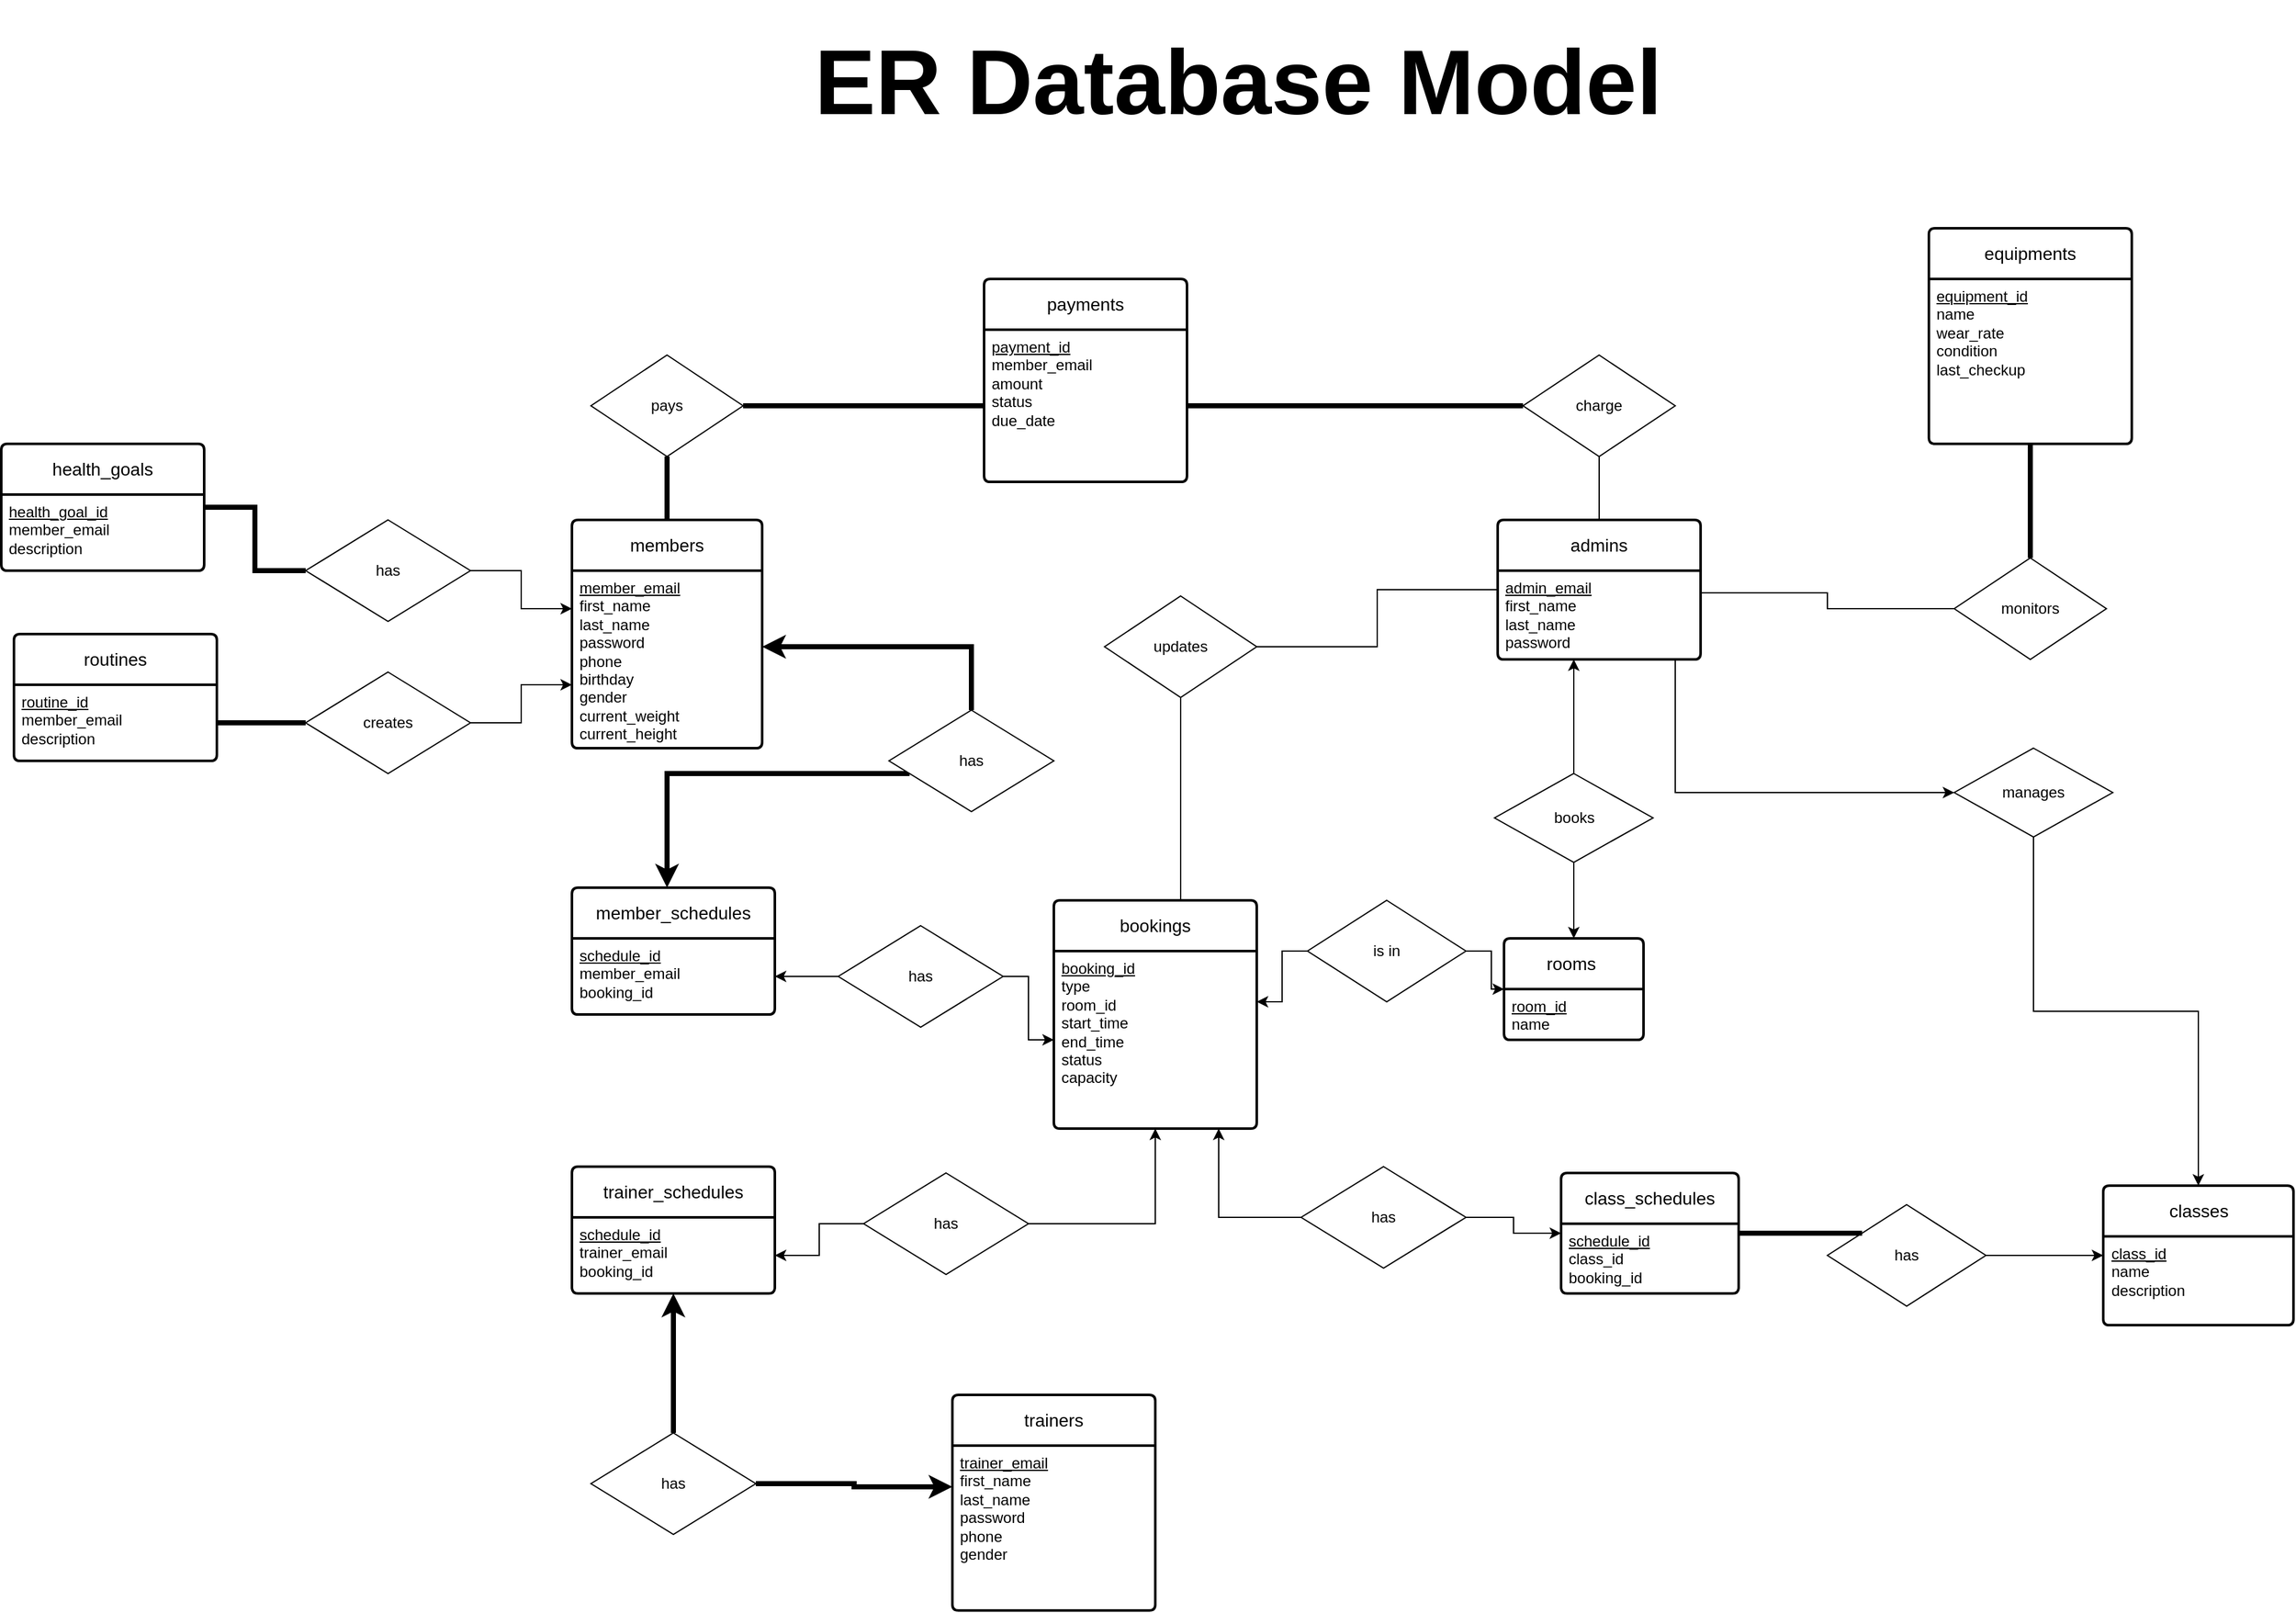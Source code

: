 <mxfile version="24.1.0" type="device" pages="2">
  <diagram name="uml" id="4G7bXzPP9IaNKN-uvetp">
    <mxGraphModel dx="5371" dy="2449" grid="1" gridSize="10" guides="1" tooltips="1" connect="1" arrows="1" fold="1" page="0" pageScale="1" pageWidth="827" pageHeight="1169" math="0" shadow="0">
      <root>
        <mxCell id="0" />
        <mxCell id="1" parent="0" />
        <mxCell id="OYMvCbrC9KAhCQ8MRdoG-130" style="edgeStyle=orthogonalEdgeStyle;rounded=0;orthogonalLoop=1;jettySize=auto;html=1;exitX=0.5;exitY=0;exitDx=0;exitDy=0;entryX=0.5;entryY=1;entryDx=0;entryDy=0;endArrow=none;endFill=0;strokeWidth=4;" parent="1" source="kGv3nj2VXKhPonacH8l7-1" target="OYMvCbrC9KAhCQ8MRdoG-128" edge="1">
          <mxGeometry relative="1" as="geometry" />
        </mxCell>
        <mxCell id="kGv3nj2VXKhPonacH8l7-1" value="members" style="swimlane;childLayout=stackLayout;horizontal=1;startSize=40;horizontalStack=0;rounded=1;fontSize=14;fontStyle=0;strokeWidth=2;resizeParent=0;resizeLast=1;shadow=0;dashed=0;align=center;arcSize=4;whiteSpace=wrap;html=1;" parent="1" vertex="1">
          <mxGeometry x="-920" y="-50" width="150" height="180" as="geometry" />
        </mxCell>
        <mxCell id="kGv3nj2VXKhPonacH8l7-2" value="&lt;u&gt;member_email&lt;/u&gt;&lt;br&gt;&lt;div&gt;&lt;div&gt;&lt;div&gt;&lt;div&gt;&lt;/div&gt;&lt;/div&gt;&lt;/div&gt;&lt;div&gt;first_name&lt;/div&gt;&lt;div&gt;last_name&lt;/div&gt;&lt;div&gt;&lt;div&gt;password&lt;br&gt;&lt;div&gt;&lt;div&gt;&lt;span style=&quot;background-color: initial;&quot;&gt;phone&lt;/span&gt;&lt;br&gt;&lt;/div&gt;&lt;div&gt;birthday&lt;/div&gt;&lt;div&gt;gender&lt;/div&gt;&lt;div&gt;current_weight&lt;/div&gt;&lt;div&gt;current_height&lt;/div&gt;&lt;div&gt;&lt;br&gt;&lt;/div&gt;&lt;div&gt;&lt;br&gt;&lt;/div&gt;&lt;/div&gt;&lt;/div&gt;&lt;/div&gt;&lt;div&gt;&lt;br&gt;&lt;/div&gt;&lt;div&gt;&lt;br&gt;&lt;/div&gt;&lt;div&gt;&lt;br&gt;&lt;/div&gt;&lt;/div&gt;" style="align=left;strokeColor=none;fillColor=none;spacingLeft=4;fontSize=12;verticalAlign=top;resizable=0;rotatable=0;part=1;html=1;" parent="kGv3nj2VXKhPonacH8l7-1" vertex="1">
          <mxGeometry y="40" width="150" height="120" as="geometry" />
        </mxCell>
        <mxCell id="OYMvCbrC9KAhCQ8MRdoG-51" value="&lt;div&gt;&lt;div&gt;&lt;div&gt;&lt;br&gt;&lt;/div&gt;&lt;/div&gt;&lt;/div&gt;" style="align=left;strokeColor=none;fillColor=none;spacingLeft=4;fontSize=12;verticalAlign=top;resizable=0;rotatable=0;part=1;html=1;" parent="kGv3nj2VXKhPonacH8l7-1" vertex="1">
          <mxGeometry y="160" width="150" height="20" as="geometry" />
        </mxCell>
        <mxCell id="OYMvCbrC9KAhCQ8MRdoG-3" style="edgeStyle=orthogonalEdgeStyle;rounded=0;orthogonalLoop=1;jettySize=auto;html=1;exitX=0.5;exitY=1;exitDx=0;exitDy=0;" parent="kGv3nj2VXKhPonacH8l7-1" source="kGv3nj2VXKhPonacH8l7-2" target="kGv3nj2VXKhPonacH8l7-2" edge="1">
          <mxGeometry relative="1" as="geometry" />
        </mxCell>
        <mxCell id="OYMvCbrC9KAhCQ8MRdoG-1" value="trainers" style="swimlane;childLayout=stackLayout;horizontal=1;startSize=40;horizontalStack=0;rounded=1;fontSize=14;fontStyle=0;strokeWidth=2;resizeParent=0;resizeLast=1;shadow=0;align=center;arcSize=4;whiteSpace=wrap;html=1;" parent="1" vertex="1">
          <mxGeometry x="-620" y="640" width="160" height="170" as="geometry" />
        </mxCell>
        <mxCell id="OYMvCbrC9KAhCQ8MRdoG-2" value="&lt;div&gt;&lt;div&gt;&lt;u&gt;trainer_email&lt;/u&gt;&lt;/div&gt;&lt;div&gt;first_name&lt;/div&gt;&lt;div&gt;last_name&lt;/div&gt;&lt;div&gt;password&lt;/div&gt;&lt;div&gt;phone&lt;/div&gt;&lt;div&gt;gender&lt;/div&gt;&lt;div&gt;&lt;br&gt;&lt;/div&gt;&lt;div&gt;&lt;br&gt;&lt;/div&gt;&lt;/div&gt;" style="align=left;strokeColor=none;fillColor=none;spacingLeft=4;fontSize=12;verticalAlign=top;resizable=0;rotatable=0;part=1;html=1;" parent="OYMvCbrC9KAhCQ8MRdoG-1" vertex="1">
          <mxGeometry y="40" width="160" height="130" as="geometry" />
        </mxCell>
        <mxCell id="OYMvCbrC9KAhCQ8MRdoG-5" value="admins" style="swimlane;childLayout=stackLayout;horizontal=1;startSize=40;horizontalStack=0;rounded=1;fontSize=14;fontStyle=0;strokeWidth=2;resizeParent=0;resizeLast=1;shadow=0;dashed=0;align=center;arcSize=4;whiteSpace=wrap;html=1;" parent="1" vertex="1">
          <mxGeometry x="-190" y="-50" width="160" height="110" as="geometry" />
        </mxCell>
        <mxCell id="OYMvCbrC9KAhCQ8MRdoG-6" value="&lt;u&gt;admin_email&lt;/u&gt;&lt;br&gt;&lt;div&gt;&lt;div&gt;first_name&lt;/div&gt;&lt;div&gt;last_name&lt;/div&gt;&lt;div&gt;password&lt;/div&gt;&lt;div&gt;&lt;br&gt;&lt;/div&gt;&lt;div&gt;&lt;br&gt;&lt;/div&gt;&lt;div&gt;&lt;br&gt;&lt;/div&gt;&lt;div&gt;&lt;br&gt;&lt;/div&gt;&lt;/div&gt;" style="align=left;strokeColor=none;fillColor=none;spacingLeft=4;fontSize=12;verticalAlign=top;resizable=0;rotatable=0;part=1;html=1;" parent="OYMvCbrC9KAhCQ8MRdoG-5" vertex="1">
          <mxGeometry y="40" width="160" height="70" as="geometry" />
        </mxCell>
        <mxCell id="OYMvCbrC9KAhCQ8MRdoG-7" value="health_goals" style="swimlane;childLayout=stackLayout;horizontal=1;startSize=40;horizontalStack=0;rounded=1;fontSize=14;fontStyle=0;strokeWidth=2;resizeParent=0;resizeLast=1;shadow=0;dashed=0;align=center;arcSize=4;whiteSpace=wrap;html=1;" parent="1" vertex="1">
          <mxGeometry x="-1370" y="-110" width="160" height="100" as="geometry" />
        </mxCell>
        <mxCell id="OYMvCbrC9KAhCQ8MRdoG-8" value="&lt;div&gt;&lt;u&gt;health_goal_id&lt;/u&gt;&lt;/div&gt;&lt;div&gt;member_email&lt;/div&gt;&lt;div&gt;&lt;span style=&quot;background-color: initial;&quot;&gt;description&lt;/span&gt;&lt;/div&gt;&lt;div&gt;&lt;br&gt;&lt;/div&gt;" style="align=left;strokeColor=none;fillColor=none;spacingLeft=4;fontSize=12;verticalAlign=top;resizable=0;rotatable=0;part=1;html=1;" parent="OYMvCbrC9KAhCQ8MRdoG-7" vertex="1">
          <mxGeometry y="40" width="160" height="60" as="geometry" />
        </mxCell>
        <mxCell id="OYMvCbrC9KAhCQ8MRdoG-9" style="edgeStyle=orthogonalEdgeStyle;rounded=0;orthogonalLoop=1;jettySize=auto;html=1;exitX=0.5;exitY=1;exitDx=0;exitDy=0;" parent="OYMvCbrC9KAhCQ8MRdoG-7" source="OYMvCbrC9KAhCQ8MRdoG-8" target="OYMvCbrC9KAhCQ8MRdoG-8" edge="1">
          <mxGeometry relative="1" as="geometry" />
        </mxCell>
        <mxCell id="OYMvCbrC9KAhCQ8MRdoG-13" value="member_schedules" style="swimlane;childLayout=stackLayout;horizontal=1;startSize=40;horizontalStack=0;rounded=1;fontSize=14;fontStyle=0;strokeWidth=2;resizeParent=0;resizeLast=1;shadow=0;dashed=0;align=center;arcSize=4;whiteSpace=wrap;html=1;" parent="1" vertex="1">
          <mxGeometry x="-920" y="240" width="160" height="100" as="geometry" />
        </mxCell>
        <mxCell id="OYMvCbrC9KAhCQ8MRdoG-14" value="&lt;u&gt;schedule_id&lt;/u&gt;&lt;div&gt;member_email&lt;br&gt;&lt;div&gt;booking_id&lt;/div&gt;&lt;div&gt;&lt;u&gt;&lt;br&gt;&lt;/u&gt;&lt;/div&gt;&lt;div&gt;&lt;u&gt;&lt;br&gt;&lt;/u&gt;&lt;/div&gt;&lt;/div&gt;" style="align=left;strokeColor=none;fillColor=none;spacingLeft=4;fontSize=12;verticalAlign=top;resizable=0;rotatable=0;part=1;html=1;" parent="OYMvCbrC9KAhCQ8MRdoG-13" vertex="1">
          <mxGeometry y="40" width="160" height="60" as="geometry" />
        </mxCell>
        <mxCell id="OYMvCbrC9KAhCQ8MRdoG-15" style="edgeStyle=orthogonalEdgeStyle;rounded=0;orthogonalLoop=1;jettySize=auto;html=1;exitX=0.5;exitY=1;exitDx=0;exitDy=0;" parent="OYMvCbrC9KAhCQ8MRdoG-13" source="OYMvCbrC9KAhCQ8MRdoG-14" target="OYMvCbrC9KAhCQ8MRdoG-14" edge="1">
          <mxGeometry relative="1" as="geometry" />
        </mxCell>
        <mxCell id="OYMvCbrC9KAhCQ8MRdoG-20" value="classes" style="swimlane;childLayout=stackLayout;horizontal=1;startSize=40;horizontalStack=0;rounded=1;fontSize=14;fontStyle=0;strokeWidth=2;resizeParent=0;resizeLast=1;shadow=0;dashed=0;align=center;arcSize=4;whiteSpace=wrap;html=1;" parent="1" vertex="1">
          <mxGeometry x="287.5" y="475" width="150" height="110" as="geometry" />
        </mxCell>
        <mxCell id="OYMvCbrC9KAhCQ8MRdoG-21" value="&lt;div&gt;&lt;u&gt;class_id&lt;/u&gt;&lt;/div&gt;&lt;div&gt;name&lt;/div&gt;&lt;div&gt;description&lt;/div&gt;" style="align=left;strokeColor=none;fillColor=none;spacingLeft=4;fontSize=12;verticalAlign=top;resizable=0;rotatable=0;part=1;html=1;" parent="OYMvCbrC9KAhCQ8MRdoG-20" vertex="1">
          <mxGeometry y="40" width="150" height="70" as="geometry" />
        </mxCell>
        <mxCell id="OYMvCbrC9KAhCQ8MRdoG-22" style="edgeStyle=orthogonalEdgeStyle;rounded=0;orthogonalLoop=1;jettySize=auto;html=1;exitX=0.5;exitY=1;exitDx=0;exitDy=0;" parent="OYMvCbrC9KAhCQ8MRdoG-20" source="OYMvCbrC9KAhCQ8MRdoG-21" target="OYMvCbrC9KAhCQ8MRdoG-21" edge="1">
          <mxGeometry relative="1" as="geometry" />
        </mxCell>
        <mxCell id="OYMvCbrC9KAhCQ8MRdoG-155" style="edgeStyle=orthogonalEdgeStyle;rounded=0;orthogonalLoop=1;jettySize=auto;html=1;entryX=0.5;entryY=1;entryDx=0;entryDy=0;endArrow=none;endFill=0;" parent="1" source="MQTg_DrrZjfdQlE8PDyM-27" target="OYMvCbrC9KAhCQ8MRdoG-66" edge="1">
          <mxGeometry relative="1" as="geometry">
            <mxPoint x="-490" y="430" as="sourcePoint" />
            <Array as="points">
              <mxPoint x="-490" y="320" />
              <mxPoint x="-420" y="320" />
            </Array>
          </mxGeometry>
        </mxCell>
        <mxCell id="OYMvCbrC9KAhCQ8MRdoG-55" value="equipments" style="swimlane;childLayout=stackLayout;horizontal=1;startSize=40;horizontalStack=0;rounded=1;fontSize=14;fontStyle=0;strokeWidth=2;resizeParent=0;resizeLast=1;shadow=0;dashed=0;align=center;arcSize=4;whiteSpace=wrap;html=1;" parent="1" vertex="1">
          <mxGeometry x="150" y="-280" width="160" height="170" as="geometry" />
        </mxCell>
        <mxCell id="OYMvCbrC9KAhCQ8MRdoG-56" value="&lt;div&gt;&lt;div&gt;&lt;u&gt;equipment_id&lt;/u&gt;&lt;/div&gt;&lt;/div&gt;&lt;div&gt;name&lt;/div&gt;&lt;div&gt;wear_rate&lt;/div&gt;&lt;div&gt;condition&lt;/div&gt;&lt;div&gt;last_checkup&amp;nbsp;&lt;/div&gt;" style="align=left;strokeColor=none;fillColor=none;spacingLeft=4;fontSize=12;verticalAlign=top;resizable=0;rotatable=0;part=1;html=1;" parent="OYMvCbrC9KAhCQ8MRdoG-55" vertex="1">
          <mxGeometry y="40" width="160" height="130" as="geometry" />
        </mxCell>
        <mxCell id="OYMvCbrC9KAhCQ8MRdoG-157" style="edgeStyle=orthogonalEdgeStyle;rounded=0;orthogonalLoop=1;jettySize=auto;html=1;strokeWidth=1;endArrow=none;endFill=0;" parent="1" source="OYMvCbrC9KAhCQ8MRdoG-66" target="OYMvCbrC9KAhCQ8MRdoG-5" edge="1">
          <mxGeometry relative="1" as="geometry">
            <Array as="points" />
          </mxGeometry>
        </mxCell>
        <mxCell id="OYMvCbrC9KAhCQ8MRdoG-66" value="updates" style="rhombus;whiteSpace=wrap;html=1;" parent="1" vertex="1">
          <mxGeometry x="-500" y="10" width="120" height="80" as="geometry" />
        </mxCell>
        <mxCell id="OYMvCbrC9KAhCQ8MRdoG-72" value="payments" style="swimlane;childLayout=stackLayout;horizontal=1;startSize=40;horizontalStack=0;rounded=1;fontSize=14;fontStyle=0;strokeWidth=2;resizeParent=0;resizeLast=1;shadow=0;dashed=0;align=center;arcSize=4;whiteSpace=wrap;html=1;" parent="1" vertex="1">
          <mxGeometry x="-595" y="-240" width="160" height="160" as="geometry" />
        </mxCell>
        <mxCell id="OYMvCbrC9KAhCQ8MRdoG-73" value="&lt;div&gt;&lt;u&gt;payment_id&lt;/u&gt;&lt;/div&gt;member_email&lt;br&gt;&lt;div&gt;amount&lt;/div&gt;&lt;div&gt;status&lt;/div&gt;&lt;div&gt;due_date&lt;/div&gt;" style="align=left;strokeColor=none;fillColor=none;spacingLeft=4;fontSize=12;verticalAlign=top;resizable=0;rotatable=0;part=1;html=1;" parent="OYMvCbrC9KAhCQ8MRdoG-72" vertex="1">
          <mxGeometry y="40" width="160" height="120" as="geometry" />
        </mxCell>
        <mxCell id="OYMvCbrC9KAhCQ8MRdoG-74" style="edgeStyle=orthogonalEdgeStyle;rounded=0;orthogonalLoop=1;jettySize=auto;html=1;exitX=0.5;exitY=1;exitDx=0;exitDy=0;" parent="OYMvCbrC9KAhCQ8MRdoG-72" source="OYMvCbrC9KAhCQ8MRdoG-73" target="OYMvCbrC9KAhCQ8MRdoG-73" edge="1">
          <mxGeometry relative="1" as="geometry" />
        </mxCell>
        <mxCell id="OYMvCbrC9KAhCQ8MRdoG-76" value="trainer_schedules" style="swimlane;childLayout=stackLayout;horizontal=1;startSize=40;horizontalStack=0;rounded=1;fontSize=14;fontStyle=0;strokeWidth=2;resizeParent=0;resizeLast=1;shadow=0;dashed=0;align=center;arcSize=4;whiteSpace=wrap;html=1;" parent="1" vertex="1">
          <mxGeometry x="-920" y="460" width="160" height="100" as="geometry" />
        </mxCell>
        <mxCell id="OYMvCbrC9KAhCQ8MRdoG-77" value="&lt;u&gt;schedule_id&lt;/u&gt;&lt;div&gt;trainer_email&lt;/div&gt;&lt;div&gt;booking_id&lt;/div&gt;" style="align=left;strokeColor=none;fillColor=none;spacingLeft=4;fontSize=12;verticalAlign=top;resizable=0;rotatable=0;part=1;html=1;" parent="OYMvCbrC9KAhCQ8MRdoG-76" vertex="1">
          <mxGeometry y="40" width="160" height="60" as="geometry" />
        </mxCell>
        <mxCell id="OYMvCbrC9KAhCQ8MRdoG-89" value="has" style="rhombus;whiteSpace=wrap;html=1;" parent="1" vertex="1">
          <mxGeometry x="70" y="490" width="125" height="80" as="geometry" />
        </mxCell>
        <mxCell id="OYMvCbrC9KAhCQ8MRdoG-131" style="edgeStyle=orthogonalEdgeStyle;rounded=0;orthogonalLoop=1;jettySize=auto;html=1;entryX=0;entryY=0.5;entryDx=0;entryDy=0;endArrow=none;endFill=0;strokeWidth=4;" parent="1" source="OYMvCbrC9KAhCQ8MRdoG-128" target="OYMvCbrC9KAhCQ8MRdoG-73" edge="1">
          <mxGeometry relative="1" as="geometry" />
        </mxCell>
        <mxCell id="OYMvCbrC9KAhCQ8MRdoG-128" value="pays" style="rhombus;whiteSpace=wrap;html=1;" parent="1" vertex="1">
          <mxGeometry x="-905" y="-180" width="120" height="80" as="geometry" />
        </mxCell>
        <mxCell id="OYMvCbrC9KAhCQ8MRdoG-134" style="edgeStyle=orthogonalEdgeStyle;rounded=0;orthogonalLoop=1;jettySize=auto;html=1;entryX=0.5;entryY=0;entryDx=0;entryDy=0;strokeWidth=1;endArrow=none;endFill=0;exitX=0.5;exitY=1;exitDx=0;exitDy=0;" parent="1" source="OYMvCbrC9KAhCQ8MRdoG-132" target="OYMvCbrC9KAhCQ8MRdoG-5" edge="1">
          <mxGeometry relative="1" as="geometry" />
        </mxCell>
        <mxCell id="OYMvCbrC9KAhCQ8MRdoG-132" value="charge" style="rhombus;whiteSpace=wrap;html=1;" parent="1" vertex="1">
          <mxGeometry x="-170" y="-180" width="120" height="80" as="geometry" />
        </mxCell>
        <mxCell id="OYMvCbrC9KAhCQ8MRdoG-133" style="edgeStyle=orthogonalEdgeStyle;rounded=0;orthogonalLoop=1;jettySize=auto;html=1;exitX=1;exitY=0.5;exitDx=0;exitDy=0;entryX=0;entryY=0.5;entryDx=0;entryDy=0;endArrow=none;endFill=0;strokeWidth=4;" parent="1" source="OYMvCbrC9KAhCQ8MRdoG-73" target="OYMvCbrC9KAhCQ8MRdoG-132" edge="1">
          <mxGeometry relative="1" as="geometry">
            <Array as="points">
              <mxPoint x="-250" y="-140" />
              <mxPoint x="-250" y="-140" />
            </Array>
          </mxGeometry>
        </mxCell>
        <mxCell id="OYMvCbrC9KAhCQ8MRdoG-138" style="edgeStyle=orthogonalEdgeStyle;rounded=0;orthogonalLoop=1;jettySize=auto;html=1;entryX=0.5;entryY=1;entryDx=0;entryDy=0;endArrow=none;endFill=0;strokeWidth=4;" parent="1" source="OYMvCbrC9KAhCQ8MRdoG-136" target="OYMvCbrC9KAhCQ8MRdoG-56" edge="1">
          <mxGeometry relative="1" as="geometry" />
        </mxCell>
        <mxCell id="OYMvCbrC9KAhCQ8MRdoG-136" value="monitors" style="rhombus;whiteSpace=wrap;html=1;" parent="1" vertex="1">
          <mxGeometry x="170" y="-20" width="120" height="80" as="geometry" />
        </mxCell>
        <mxCell id="OYMvCbrC9KAhCQ8MRdoG-159" style="edgeStyle=orthogonalEdgeStyle;rounded=0;orthogonalLoop=1;jettySize=auto;html=1;exitX=1;exitY=0.25;exitDx=0;exitDy=0;entryX=0;entryY=0.5;entryDx=0;entryDy=0;endArrow=none;endFill=0;" parent="1" source="OYMvCbrC9KAhCQ8MRdoG-6" target="OYMvCbrC9KAhCQ8MRdoG-136" edge="1">
          <mxGeometry relative="1" as="geometry" />
        </mxCell>
        <mxCell id="OYMvCbrC9KAhCQ8MRdoG-162" style="edgeStyle=orthogonalEdgeStyle;rounded=0;orthogonalLoop=1;jettySize=auto;html=1;entryX=0.5;entryY=0;entryDx=0;entryDy=0;" parent="1" source="OYMvCbrC9KAhCQ8MRdoG-160" target="OYMvCbrC9KAhCQ8MRdoG-20" edge="1">
          <mxGeometry relative="1" as="geometry" />
        </mxCell>
        <mxCell id="OYMvCbrC9KAhCQ8MRdoG-160" value="manages" style="rhombus;whiteSpace=wrap;html=1;" parent="1" vertex="1">
          <mxGeometry x="170" y="130" width="125" height="70" as="geometry" />
        </mxCell>
        <mxCell id="OYMvCbrC9KAhCQ8MRdoG-161" style="edgeStyle=orthogonalEdgeStyle;rounded=0;orthogonalLoop=1;jettySize=auto;html=1;entryX=0;entryY=0.5;entryDx=0;entryDy=0;" parent="1" source="OYMvCbrC9KAhCQ8MRdoG-5" target="OYMvCbrC9KAhCQ8MRdoG-160" edge="1">
          <mxGeometry relative="1" as="geometry">
            <Array as="points">
              <mxPoint x="-50" y="165" />
            </Array>
            <mxPoint x="-170" y="120" as="sourcePoint" />
            <mxPoint x="-160" y="240" as="targetPoint" />
          </mxGeometry>
        </mxCell>
        <mxCell id="OYMvCbrC9KAhCQ8MRdoG-163" style="edgeStyle=orthogonalEdgeStyle;rounded=0;orthogonalLoop=1;jettySize=auto;html=1;strokeWidth=4;endArrow=none;endFill=0;" parent="1" source="S9ZsBL9XNkuuEp8Thbzr-22" target="OYMvCbrC9KAhCQ8MRdoG-89" edge="1">
          <mxGeometry relative="1" as="geometry">
            <Array as="points">
              <mxPoint x="-120" y="530" />
            </Array>
            <mxPoint x="-320" y="555.0" as="sourcePoint" />
          </mxGeometry>
        </mxCell>
        <mxCell id="OYMvCbrC9KAhCQ8MRdoG-164" style="edgeStyle=orthogonalEdgeStyle;rounded=0;orthogonalLoop=1;jettySize=auto;html=1;exitX=1;exitY=0.5;exitDx=0;exitDy=0;" parent="1" source="OYMvCbrC9KAhCQ8MRdoG-89" target="OYMvCbrC9KAhCQ8MRdoG-20" edge="1">
          <mxGeometry relative="1" as="geometry">
            <Array as="points" />
          </mxGeometry>
        </mxCell>
        <mxCell id="VX4ggcvhtz2IHD30wVEg-1" style="edgeStyle=orthogonalEdgeStyle;rounded=0;orthogonalLoop=1;jettySize=auto;html=1;entryX=0;entryY=0.25;entryDx=0;entryDy=0;strokeWidth=4;" parent="1" source="OYMvCbrC9KAhCQ8MRdoG-165" target="OYMvCbrC9KAhCQ8MRdoG-2" edge="1">
          <mxGeometry relative="1" as="geometry" />
        </mxCell>
        <mxCell id="OYMvCbrC9KAhCQ8MRdoG-165" value="has" style="rhombus;whiteSpace=wrap;html=1;" parent="1" vertex="1">
          <mxGeometry x="-905" y="670" width="130" height="80" as="geometry" />
        </mxCell>
        <mxCell id="OYMvCbrC9KAhCQ8MRdoG-168" style="edgeStyle=orthogonalEdgeStyle;rounded=0;orthogonalLoop=1;jettySize=auto;html=1;strokeWidth=4;" parent="1" source="OYMvCbrC9KAhCQ8MRdoG-165" target="OYMvCbrC9KAhCQ8MRdoG-76" edge="1">
          <mxGeometry relative="1" as="geometry" />
        </mxCell>
        <mxCell id="OYMvCbrC9KAhCQ8MRdoG-172" style="edgeStyle=orthogonalEdgeStyle;rounded=0;orthogonalLoop=1;jettySize=auto;html=1;strokeWidth=4;" parent="1" source="OYMvCbrC9KAhCQ8MRdoG-171" target="kGv3nj2VXKhPonacH8l7-1" edge="1">
          <mxGeometry relative="1" as="geometry">
            <Array as="points">
              <mxPoint x="-740" y="50" />
              <mxPoint x="-740" y="50" />
            </Array>
          </mxGeometry>
        </mxCell>
        <mxCell id="OYMvCbrC9KAhCQ8MRdoG-173" style="edgeStyle=orthogonalEdgeStyle;rounded=0;orthogonalLoop=1;jettySize=auto;html=1;strokeWidth=4;" parent="1" source="OYMvCbrC9KAhCQ8MRdoG-171" target="OYMvCbrC9KAhCQ8MRdoG-13" edge="1">
          <mxGeometry relative="1" as="geometry">
            <Array as="points">
              <mxPoint x="-845" y="150" />
            </Array>
          </mxGeometry>
        </mxCell>
        <mxCell id="OYMvCbrC9KAhCQ8MRdoG-171" value="has" style="rhombus;whiteSpace=wrap;html=1;" parent="1" vertex="1">
          <mxGeometry x="-670" y="100" width="130" height="80" as="geometry" />
        </mxCell>
        <mxCell id="OYMvCbrC9KAhCQ8MRdoG-183" style="edgeStyle=orthogonalEdgeStyle;rounded=0;orthogonalLoop=1;jettySize=auto;html=1;entryX=0;entryY=0.25;entryDx=0;entryDy=0;strokeWidth=1;endArrow=classic;endFill=1;" parent="1" source="OYMvCbrC9KAhCQ8MRdoG-182" target="kGv3nj2VXKhPonacH8l7-2" edge="1">
          <mxGeometry relative="1" as="geometry" />
        </mxCell>
        <mxCell id="OYMvCbrC9KAhCQ8MRdoG-185" style="edgeStyle=orthogonalEdgeStyle;rounded=0;orthogonalLoop=1;jettySize=auto;html=1;entryX=1;entryY=0.5;entryDx=0;entryDy=0;strokeWidth=4;endArrow=none;endFill=0;" parent="1" source="OYMvCbrC9KAhCQ8MRdoG-182" target="OYMvCbrC9KAhCQ8MRdoG-7" edge="1">
          <mxGeometry relative="1" as="geometry" />
        </mxCell>
        <mxCell id="OYMvCbrC9KAhCQ8MRdoG-182" value="has" style="rhombus;whiteSpace=wrap;html=1;" parent="1" vertex="1">
          <mxGeometry x="-1130" y="-50" width="130" height="80" as="geometry" />
        </mxCell>
        <mxCell id="OYMvCbrC9KAhCQ8MRdoG-186" value="routines" style="swimlane;childLayout=stackLayout;horizontal=1;startSize=40;horizontalStack=0;rounded=1;fontSize=14;fontStyle=0;strokeWidth=2;resizeParent=0;resizeLast=1;shadow=0;dashed=0;align=center;arcSize=4;whiteSpace=wrap;html=1;" parent="1" vertex="1">
          <mxGeometry x="-1360" y="40" width="160" height="100" as="geometry" />
        </mxCell>
        <mxCell id="OYMvCbrC9KAhCQ8MRdoG-187" value="&lt;div&gt;&lt;u&gt;routine_id&lt;/u&gt;&lt;/div&gt;&lt;div&gt;member_email&lt;span style=&quot;background-color: initial;&quot;&gt;&lt;br&gt;&lt;/span&gt;&lt;/div&gt;&lt;div&gt;&lt;span style=&quot;background-color: initial;&quot;&gt;description&lt;/span&gt;&lt;br&gt;&lt;/div&gt;" style="align=left;strokeColor=none;fillColor=none;spacingLeft=4;fontSize=12;verticalAlign=top;resizable=0;rotatable=0;part=1;html=1;" parent="OYMvCbrC9KAhCQ8MRdoG-186" vertex="1">
          <mxGeometry y="40" width="160" height="60" as="geometry" />
        </mxCell>
        <mxCell id="OYMvCbrC9KAhCQ8MRdoG-188" style="edgeStyle=orthogonalEdgeStyle;rounded=0;orthogonalLoop=1;jettySize=auto;html=1;exitX=0.5;exitY=1;exitDx=0;exitDy=0;" parent="OYMvCbrC9KAhCQ8MRdoG-186" source="OYMvCbrC9KAhCQ8MRdoG-187" target="OYMvCbrC9KAhCQ8MRdoG-187" edge="1">
          <mxGeometry relative="1" as="geometry" />
        </mxCell>
        <mxCell id="OYMvCbrC9KAhCQ8MRdoG-190" style="edgeStyle=orthogonalEdgeStyle;rounded=0;orthogonalLoop=1;jettySize=auto;html=1;entryX=0;entryY=0.75;entryDx=0;entryDy=0;strokeWidth=1;endArrow=classic;endFill=1;" parent="1" source="OYMvCbrC9KAhCQ8MRdoG-189" target="kGv3nj2VXKhPonacH8l7-2" edge="1">
          <mxGeometry relative="1" as="geometry" />
        </mxCell>
        <mxCell id="OYMvCbrC9KAhCQ8MRdoG-191" style="edgeStyle=orthogonalEdgeStyle;rounded=0;orthogonalLoop=1;jettySize=auto;html=1;exitX=0;exitY=0.5;exitDx=0;exitDy=0;entryX=1;entryY=0.5;entryDx=0;entryDy=0;strokeWidth=4;endArrow=none;endFill=0;" parent="1" source="OYMvCbrC9KAhCQ8MRdoG-189" target="OYMvCbrC9KAhCQ8MRdoG-187" edge="1">
          <mxGeometry relative="1" as="geometry" />
        </mxCell>
        <mxCell id="OYMvCbrC9KAhCQ8MRdoG-189" value="creates" style="rhombus;whiteSpace=wrap;html=1;" parent="1" vertex="1">
          <mxGeometry x="-1130" y="70" width="130" height="80" as="geometry" />
        </mxCell>
        <mxCell id="VX4ggcvhtz2IHD30wVEg-6" value="rooms&amp;nbsp;" style="swimlane;childLayout=stackLayout;horizontal=1;startSize=40;horizontalStack=0;rounded=1;fontSize=14;fontStyle=0;strokeWidth=2;resizeParent=0;resizeLast=1;shadow=0;dashed=0;align=center;arcSize=4;whiteSpace=wrap;html=1;" parent="1" vertex="1">
          <mxGeometry x="-185" y="280" width="110" height="80" as="geometry" />
        </mxCell>
        <mxCell id="VX4ggcvhtz2IHD30wVEg-7" value="&lt;div&gt;&lt;u&gt;room_id&lt;/u&gt;&lt;/div&gt;&lt;div&gt;name&lt;/div&gt;" style="align=left;strokeColor=none;fillColor=none;spacingLeft=4;fontSize=12;verticalAlign=top;resizable=0;rotatable=0;part=1;html=1;" parent="VX4ggcvhtz2IHD30wVEg-6" vertex="1">
          <mxGeometry y="40" width="110" height="40" as="geometry" />
        </mxCell>
        <mxCell id="VX4ggcvhtz2IHD30wVEg-8" style="edgeStyle=orthogonalEdgeStyle;rounded=0;orthogonalLoop=1;jettySize=auto;html=1;exitX=0.5;exitY=1;exitDx=0;exitDy=0;" parent="VX4ggcvhtz2IHD30wVEg-6" source="VX4ggcvhtz2IHD30wVEg-7" target="VX4ggcvhtz2IHD30wVEg-7" edge="1">
          <mxGeometry relative="1" as="geometry" />
        </mxCell>
        <mxCell id="VX4ggcvhtz2IHD30wVEg-12" style="edgeStyle=orthogonalEdgeStyle;rounded=0;orthogonalLoop=1;jettySize=auto;html=1;" parent="1" source="VX4ggcvhtz2IHD30wVEg-9" target="OYMvCbrC9KAhCQ8MRdoG-5" edge="1">
          <mxGeometry relative="1" as="geometry">
            <Array as="points">
              <mxPoint x="-140" y="170" />
            </Array>
          </mxGeometry>
        </mxCell>
        <mxCell id="VX4ggcvhtz2IHD30wVEg-13" style="edgeStyle=orthogonalEdgeStyle;rounded=0;orthogonalLoop=1;jettySize=auto;html=1;" parent="1" source="VX4ggcvhtz2IHD30wVEg-9" target="VX4ggcvhtz2IHD30wVEg-6" edge="1">
          <mxGeometry relative="1" as="geometry" />
        </mxCell>
        <mxCell id="VX4ggcvhtz2IHD30wVEg-9" value="books" style="rhombus;whiteSpace=wrap;html=1;" parent="1" vertex="1">
          <mxGeometry x="-192.5" y="150" width="125" height="70" as="geometry" />
        </mxCell>
        <mxCell id="MQTg_DrrZjfdQlE8PDyM-27" value="bookings" style="swimlane;childLayout=stackLayout;horizontal=1;startSize=40;horizontalStack=0;rounded=1;fontSize=14;fontStyle=0;strokeWidth=2;resizeParent=0;resizeLast=1;shadow=0;dashed=0;align=center;arcSize=4;whiteSpace=wrap;html=1;" parent="1" vertex="1">
          <mxGeometry x="-540" y="250" width="160" height="180" as="geometry" />
        </mxCell>
        <mxCell id="MQTg_DrrZjfdQlE8PDyM-28" value="&lt;div&gt;&lt;u&gt;booking_id&lt;/u&gt;&lt;/div&gt;&lt;div&gt;type&lt;/div&gt;&lt;div&gt;room_id&lt;/div&gt;&lt;div&gt;start_time&lt;/div&gt;&lt;div&gt;end_time&lt;/div&gt;&lt;div&gt;&lt;span style=&quot;background-color: initial;&quot;&gt;status&lt;/span&gt;&lt;/div&gt;&lt;div&gt;capacity&lt;/div&gt;" style="align=left;strokeColor=none;fillColor=none;spacingLeft=4;fontSize=12;verticalAlign=top;resizable=0;rotatable=0;part=1;html=1;" parent="MQTg_DrrZjfdQlE8PDyM-27" vertex="1">
          <mxGeometry y="40" width="160" height="140" as="geometry" />
        </mxCell>
        <mxCell id="MQTg_DrrZjfdQlE8PDyM-29" style="edgeStyle=orthogonalEdgeStyle;rounded=0;orthogonalLoop=1;jettySize=auto;html=1;exitX=0.5;exitY=1;exitDx=0;exitDy=0;" parent="MQTg_DrrZjfdQlE8PDyM-27" source="MQTg_DrrZjfdQlE8PDyM-28" target="MQTg_DrrZjfdQlE8PDyM-28" edge="1">
          <mxGeometry relative="1" as="geometry" />
        </mxCell>
        <mxCell id="S9ZsBL9XNkuuEp8Thbzr-10" style="edgeStyle=orthogonalEdgeStyle;rounded=0;orthogonalLoop=1;jettySize=auto;html=1;" parent="1" source="S9ZsBL9XNkuuEp8Thbzr-2" target="MQTg_DrrZjfdQlE8PDyM-27" edge="1">
          <mxGeometry relative="1" as="geometry" />
        </mxCell>
        <mxCell id="WRD90fRV6FW7m0vJ10Yf-1" style="edgeStyle=orthogonalEdgeStyle;rounded=0;orthogonalLoop=1;jettySize=auto;html=1;entryX=1;entryY=0.5;entryDx=0;entryDy=0;" edge="1" parent="1" source="S9ZsBL9XNkuuEp8Thbzr-2" target="OYMvCbrC9KAhCQ8MRdoG-77">
          <mxGeometry relative="1" as="geometry" />
        </mxCell>
        <mxCell id="S9ZsBL9XNkuuEp8Thbzr-2" value="has" style="rhombus;whiteSpace=wrap;html=1;" parent="1" vertex="1">
          <mxGeometry x="-690" y="465" width="130" height="80" as="geometry" />
        </mxCell>
        <mxCell id="S9ZsBL9XNkuuEp8Thbzr-8" style="edgeStyle=orthogonalEdgeStyle;rounded=0;orthogonalLoop=1;jettySize=auto;html=1;" parent="1" source="S9ZsBL9XNkuuEp8Thbzr-7" target="OYMvCbrC9KAhCQ8MRdoG-14" edge="1">
          <mxGeometry relative="1" as="geometry" />
        </mxCell>
        <mxCell id="S9ZsBL9XNkuuEp8Thbzr-9" style="edgeStyle=orthogonalEdgeStyle;rounded=0;orthogonalLoop=1;jettySize=auto;html=1;" parent="1" source="S9ZsBL9XNkuuEp8Thbzr-7" target="MQTg_DrrZjfdQlE8PDyM-28" edge="1">
          <mxGeometry relative="1" as="geometry" />
        </mxCell>
        <mxCell id="S9ZsBL9XNkuuEp8Thbzr-7" value="has" style="rhombus;whiteSpace=wrap;html=1;" parent="1" vertex="1">
          <mxGeometry x="-710" y="270" width="130" height="80" as="geometry" />
        </mxCell>
        <mxCell id="S9ZsBL9XNkuuEp8Thbzr-17" style="edgeStyle=orthogonalEdgeStyle;rounded=0;orthogonalLoop=1;jettySize=auto;html=1;" parent="1" source="S9ZsBL9XNkuuEp8Thbzr-15" target="MQTg_DrrZjfdQlE8PDyM-28" edge="1">
          <mxGeometry relative="1" as="geometry">
            <Array as="points">
              <mxPoint x="-360" y="290" />
              <mxPoint x="-360" y="330" />
            </Array>
          </mxGeometry>
        </mxCell>
        <mxCell id="S9ZsBL9XNkuuEp8Thbzr-19" style="edgeStyle=orthogonalEdgeStyle;rounded=0;orthogonalLoop=1;jettySize=auto;html=1;" parent="1" source="S9ZsBL9XNkuuEp8Thbzr-15" target="VX4ggcvhtz2IHD30wVEg-6" edge="1">
          <mxGeometry relative="1" as="geometry" />
        </mxCell>
        <mxCell id="S9ZsBL9XNkuuEp8Thbzr-15" value="is in" style="rhombus;whiteSpace=wrap;html=1;" parent="1" vertex="1">
          <mxGeometry x="-340" y="250" width="125" height="80" as="geometry" />
        </mxCell>
        <mxCell id="S9ZsBL9XNkuuEp8Thbzr-22" value="class_schedules" style="swimlane;childLayout=stackLayout;horizontal=1;startSize=40;horizontalStack=0;rounded=1;fontSize=14;fontStyle=0;strokeWidth=2;resizeParent=0;resizeLast=1;shadow=0;dashed=0;align=center;arcSize=4;whiteSpace=wrap;html=1;" parent="1" vertex="1">
          <mxGeometry x="-140" y="465" width="140" height="95" as="geometry" />
        </mxCell>
        <mxCell id="S9ZsBL9XNkuuEp8Thbzr-23" value="&lt;u&gt;schedule_id&lt;/u&gt;&lt;div&gt;class_id&lt;/div&gt;&lt;div&gt;booking_id&lt;/div&gt;" style="align=left;strokeColor=none;fillColor=none;spacingLeft=4;fontSize=12;verticalAlign=top;resizable=0;rotatable=0;part=1;html=1;" parent="S9ZsBL9XNkuuEp8Thbzr-22" vertex="1">
          <mxGeometry y="40" width="140" height="55" as="geometry" />
        </mxCell>
        <mxCell id="S9ZsBL9XNkuuEp8Thbzr-25" style="edgeStyle=orthogonalEdgeStyle;rounded=0;orthogonalLoop=1;jettySize=auto;html=1;" parent="1" source="S9ZsBL9XNkuuEp8Thbzr-24" target="S9ZsBL9XNkuuEp8Thbzr-22" edge="1">
          <mxGeometry relative="1" as="geometry" />
        </mxCell>
        <mxCell id="S9ZsBL9XNkuuEp8Thbzr-26" style="edgeStyle=orthogonalEdgeStyle;rounded=0;orthogonalLoop=1;jettySize=auto;html=1;" parent="1" source="S9ZsBL9XNkuuEp8Thbzr-24" target="MQTg_DrrZjfdQlE8PDyM-27" edge="1">
          <mxGeometry relative="1" as="geometry">
            <Array as="points">
              <mxPoint x="-410" y="500" />
            </Array>
          </mxGeometry>
        </mxCell>
        <mxCell id="S9ZsBL9XNkuuEp8Thbzr-24" value="has" style="rhombus;whiteSpace=wrap;html=1;" parent="1" vertex="1">
          <mxGeometry x="-345" y="460" width="130" height="80" as="geometry" />
        </mxCell>
        <mxCell id="7ZFbY8axsAQLKhWE2cwg-1" value="&lt;h1&gt;&lt;font style=&quot;font-size: 72px;&quot;&gt;ER Database Model&amp;nbsp;&lt;/font&gt;&lt;/h1&gt;" style="text;html=1;align=center;verticalAlign=middle;resizable=0;points=[];autosize=1;strokeColor=none;fillColor=none;" vertex="1" parent="1">
          <mxGeometry x="-740" y="-460" width="710" height="130" as="geometry" />
        </mxCell>
      </root>
    </mxGraphModel>
  </diagram>
  <diagram id="B45y0ASjbISqT4VXNV1P" name="database-schema-diagram">
    <mxGraphModel dx="3363" dy="2096" grid="1" gridSize="10" guides="1" tooltips="1" connect="1" arrows="1" fold="1" page="0" pageScale="1" pageWidth="827" pageHeight="1169" math="0" shadow="0">
      <root>
        <mxCell id="0" />
        <mxCell id="1" parent="0" />
        <mxCell id="4z6uzHrKQcxA6dT_CNzl-1" value="&lt;u&gt;health_goal_id&lt;/u&gt;" style="rounded=0;whiteSpace=wrap;html=1;fillColor=#994C00;" vertex="1" parent="1">
          <mxGeometry x="160" y="80" width="120" height="40" as="geometry" />
        </mxCell>
        <mxCell id="4z6uzHrKQcxA6dT_CNzl-2" style="edgeStyle=orthogonalEdgeStyle;rounded=0;orthogonalLoop=1;jettySize=auto;html=1;exitX=0.5;exitY=1;exitDx=0;exitDy=0;" edge="1" parent="1" source="4z6uzHrKQcxA6dT_CNzl-3" target="4z6uzHrKQcxA6dT_CNzl-10">
          <mxGeometry relative="1" as="geometry">
            <Array as="points">
              <mxPoint x="340" y="130" />
              <mxPoint x="680" y="130" />
              <mxPoint x="680" y="220" />
              <mxPoint x="250" y="220" />
            </Array>
          </mxGeometry>
        </mxCell>
        <mxCell id="4z6uzHrKQcxA6dT_CNzl-3" value="&lt;u&gt;member_email&lt;/u&gt;" style="rounded=0;whiteSpace=wrap;html=1;fillColor=#0000CC;" vertex="1" parent="1">
          <mxGeometry x="280" y="80" width="120" height="40" as="geometry" />
        </mxCell>
        <mxCell id="4z6uzHrKQcxA6dT_CNzl-4" value="description" style="rounded=0;whiteSpace=wrap;html=1;fillColor=#FF9933;" vertex="1" parent="1">
          <mxGeometry x="400" y="80" width="120" height="40" as="geometry" />
        </mxCell>
        <mxCell id="4z6uzHrKQcxA6dT_CNzl-5" value="&lt;font style=&quot;font-size: 18px;&quot;&gt;Health goals&lt;/font&gt;" style="text;html=1;align=center;verticalAlign=middle;resizable=0;points=[];autosize=1;strokeColor=none;fillColor=none;" vertex="1" parent="1">
          <mxGeometry y="80" width="120" height="40" as="geometry" />
        </mxCell>
        <mxCell id="4z6uzHrKQcxA6dT_CNzl-6" value="&lt;u&gt;routine_id&lt;/u&gt;" style="rounded=0;whiteSpace=wrap;html=1;fillColor=#330066;" vertex="1" parent="1">
          <mxGeometry x="160" y="160" width="120" height="40" as="geometry" />
        </mxCell>
        <mxCell id="4z6uzHrKQcxA6dT_CNzl-7" style="edgeStyle=orthogonalEdgeStyle;rounded=0;orthogonalLoop=1;jettySize=auto;html=1;exitX=0.5;exitY=1;exitDx=0;exitDy=0;entryX=0.5;entryY=0;entryDx=0;entryDy=0;" edge="1" parent="1" source="4z6uzHrKQcxA6dT_CNzl-8" target="4z6uzHrKQcxA6dT_CNzl-10">
          <mxGeometry relative="1" as="geometry">
            <Array as="points">
              <mxPoint x="340" y="210" />
              <mxPoint x="220" y="210" />
            </Array>
          </mxGeometry>
        </mxCell>
        <mxCell id="4z6uzHrKQcxA6dT_CNzl-8" value="&lt;u&gt;member_email&lt;/u&gt;" style="rounded=0;whiteSpace=wrap;html=1;fillColor=#0000CC;" vertex="1" parent="1">
          <mxGeometry x="280" y="160" width="120" height="40" as="geometry" />
        </mxCell>
        <mxCell id="4z6uzHrKQcxA6dT_CNzl-9" value="description" style="rounded=0;whiteSpace=wrap;html=1;fillColor=#9933FF;" vertex="1" parent="1">
          <mxGeometry x="400" y="160" width="120" height="40" as="geometry" />
        </mxCell>
        <mxCell id="4z6uzHrKQcxA6dT_CNzl-10" value="&lt;u&gt;member_email&lt;/u&gt;" style="rounded=0;whiteSpace=wrap;html=1;fillColor=#0000CC;" vertex="1" parent="1">
          <mxGeometry x="160" y="250" width="120" height="40" as="geometry" />
        </mxCell>
        <mxCell id="4z6uzHrKQcxA6dT_CNzl-11" value="first_name" style="rounded=0;whiteSpace=wrap;html=1;fillColor=#6666FF;" vertex="1" parent="1">
          <mxGeometry x="280" y="250" width="120" height="40" as="geometry" />
        </mxCell>
        <mxCell id="4z6uzHrKQcxA6dT_CNzl-12" value="last_name" style="rounded=0;whiteSpace=wrap;html=1;fillColor=#6666FF;" vertex="1" parent="1">
          <mxGeometry x="400" y="250" width="120" height="40" as="geometry" />
        </mxCell>
        <mxCell id="4z6uzHrKQcxA6dT_CNzl-13" value="password" style="rounded=0;whiteSpace=wrap;html=1;fillColor=#6666FF;" vertex="1" parent="1">
          <mxGeometry x="520" y="250" width="120" height="40" as="geometry" />
        </mxCell>
        <mxCell id="4z6uzHrKQcxA6dT_CNzl-14" value="phone" style="rounded=0;whiteSpace=wrap;html=1;fillColor=#6666FF;" vertex="1" parent="1">
          <mxGeometry x="640" y="250" width="120" height="40" as="geometry" />
        </mxCell>
        <mxCell id="4z6uzHrKQcxA6dT_CNzl-15" value="birthday" style="rounded=0;whiteSpace=wrap;html=1;fillColor=#6666FF;" vertex="1" parent="1">
          <mxGeometry x="760" y="250" width="120" height="40" as="geometry" />
        </mxCell>
        <mxCell id="4z6uzHrKQcxA6dT_CNzl-16" value="gender" style="rounded=0;whiteSpace=wrap;html=1;fillColor=#6666FF;" vertex="1" parent="1">
          <mxGeometry x="880" y="250" width="120" height="40" as="geometry" />
        </mxCell>
        <mxCell id="4z6uzHrKQcxA6dT_CNzl-17" value="current_weight" style="rounded=0;whiteSpace=wrap;html=1;fillColor=#6666FF;" vertex="1" parent="1">
          <mxGeometry x="1000" y="250" width="120" height="40" as="geometry" />
        </mxCell>
        <mxCell id="4z6uzHrKQcxA6dT_CNzl-18" value="current_height" style="rounded=0;whiteSpace=wrap;html=1;fillColor=#6666FF;" vertex="1" parent="1">
          <mxGeometry x="1120" y="250" width="120" height="40" as="geometry" />
        </mxCell>
        <mxCell id="4z6uzHrKQcxA6dT_CNzl-19" value="&lt;span style=&quot;font-size: 18px;&quot;&gt;Routines&lt;/span&gt;" style="text;html=1;align=center;verticalAlign=middle;resizable=0;points=[];autosize=1;strokeColor=none;fillColor=none;" vertex="1" parent="1">
          <mxGeometry x="30" y="160" width="90" height="40" as="geometry" />
        </mxCell>
        <mxCell id="4z6uzHrKQcxA6dT_CNzl-20" value="&lt;span style=&quot;font-size: 18px;&quot;&gt;Members&lt;/span&gt;" style="text;html=1;align=center;verticalAlign=middle;resizable=0;points=[];autosize=1;strokeColor=none;fillColor=none;" vertex="1" parent="1">
          <mxGeometry x="20" y="250" width="100" height="40" as="geometry" />
        </mxCell>
        <mxCell id="4z6uzHrKQcxA6dT_CNzl-21" value="&lt;u&gt;payment_id&lt;/u&gt;" style="rounded=0;whiteSpace=wrap;html=1;fillColor=#999900;" vertex="1" parent="1">
          <mxGeometry x="160" y="-480" width="120" height="40" as="geometry" />
        </mxCell>
        <mxCell id="4z6uzHrKQcxA6dT_CNzl-22" value="&lt;u&gt;member_email&lt;/u&gt;" style="rounded=0;whiteSpace=wrap;html=1;fillColor=#0000CC;" vertex="1" parent="1">
          <mxGeometry x="280" y="-480" width="120" height="40" as="geometry" />
        </mxCell>
        <mxCell id="4z6uzHrKQcxA6dT_CNzl-23" value="amount&amp;nbsp;" style="rounded=0;whiteSpace=wrap;html=1;fillColor=#CCCC00;" vertex="1" parent="1">
          <mxGeometry x="400" y="-480" width="120" height="40" as="geometry" />
        </mxCell>
        <mxCell id="4z6uzHrKQcxA6dT_CNzl-24" value="status" style="rounded=0;whiteSpace=wrap;html=1;fillColor=#CCCC00;" vertex="1" parent="1">
          <mxGeometry x="520" y="-480" width="120" height="40" as="geometry" />
        </mxCell>
        <mxCell id="4z6uzHrKQcxA6dT_CNzl-25" value="due_date" style="rounded=0;whiteSpace=wrap;html=1;fillColor=#CCCC00;" vertex="1" parent="1">
          <mxGeometry x="640" y="-480" width="120" height="40" as="geometry" />
        </mxCell>
        <mxCell id="4z6uzHrKQcxA6dT_CNzl-26" value="&lt;span style=&quot;font-size: 18px;&quot;&gt;Payments&lt;/span&gt;" style="text;html=1;align=center;verticalAlign=middle;resizable=0;points=[];autosize=1;strokeColor=none;fillColor=none;" vertex="1" parent="1">
          <mxGeometry x="20" y="-480" width="100" height="40" as="geometry" />
        </mxCell>
        <mxCell id="4z6uzHrKQcxA6dT_CNzl-27" value="&lt;u&gt;schedule_id&lt;/u&gt;" style="rounded=0;whiteSpace=wrap;html=1;fillColor=#990099;" vertex="1" parent="1">
          <mxGeometry x="163" y="340" width="120" height="40" as="geometry" />
        </mxCell>
        <mxCell id="4z6uzHrKQcxA6dT_CNzl-28" style="edgeStyle=orthogonalEdgeStyle;rounded=0;orthogonalLoop=1;jettySize=auto;html=1;exitX=0.5;exitY=0;exitDx=0;exitDy=0;entryX=0.75;entryY=1;entryDx=0;entryDy=0;" edge="1" parent="1" source="4z6uzHrKQcxA6dT_CNzl-29" target="4z6uzHrKQcxA6dT_CNzl-10">
          <mxGeometry relative="1" as="geometry">
            <Array as="points">
              <mxPoint x="340" y="317" />
              <mxPoint x="250" y="317" />
            </Array>
          </mxGeometry>
        </mxCell>
        <mxCell id="4z6uzHrKQcxA6dT_CNzl-29" value="&lt;u&gt;member_email&lt;/u&gt;" style="rounded=0;whiteSpace=wrap;html=1;fillColor=#0000CC;" vertex="1" parent="1">
          <mxGeometry x="283" y="340" width="120" height="40" as="geometry" />
        </mxCell>
        <mxCell id="4z6uzHrKQcxA6dT_CNzl-30" style="edgeStyle=orthogonalEdgeStyle;rounded=0;orthogonalLoop=1;jettySize=auto;html=1;entryX=0.5;entryY=0;entryDx=0;entryDy=0;exitX=0.167;exitY=1;exitDx=0;exitDy=0;exitPerimeter=0;" edge="1" parent="1" source="4z6uzHrKQcxA6dT_CNzl-31" target="4z6uzHrKQcxA6dT_CNzl-33">
          <mxGeometry relative="1" as="geometry">
            <Array as="points">
              <mxPoint x="423" y="400" />
              <mxPoint x="220" y="400" />
            </Array>
          </mxGeometry>
        </mxCell>
        <mxCell id="4z6uzHrKQcxA6dT_CNzl-31" value="booking_id" style="rounded=0;whiteSpace=wrap;html=1;fillColor=#99004D;" vertex="1" parent="1">
          <mxGeometry x="403" y="340" width="120" height="40" as="geometry" />
        </mxCell>
        <mxCell id="4z6uzHrKQcxA6dT_CNzl-32" value="&lt;span style=&quot;font-size: 18px;&quot;&gt;Members schedules&lt;/span&gt;" style="text;html=1;align=center;verticalAlign=middle;resizable=0;points=[];autosize=1;strokeColor=none;fillColor=none;" vertex="1" parent="1">
          <mxGeometry x="-57" y="340" width="180" height="40" as="geometry" />
        </mxCell>
        <mxCell id="4z6uzHrKQcxA6dT_CNzl-33" value="&lt;u&gt;booking_id&lt;/u&gt;" style="rounded=0;whiteSpace=wrap;html=1;fillColor=#99004D;" vertex="1" parent="1">
          <mxGeometry x="160" y="440" width="120" height="40" as="geometry" />
        </mxCell>
        <mxCell id="4z6uzHrKQcxA6dT_CNzl-34" value="type" style="rounded=0;whiteSpace=wrap;html=1;fillColor=#914154;" vertex="1" parent="1">
          <mxGeometry x="400" y="440" width="120" height="40" as="geometry" />
        </mxCell>
        <mxCell id="4z6uzHrKQcxA6dT_CNzl-35" value="&lt;u&gt;room_id&lt;/u&gt;" style="rounded=0;whiteSpace=wrap;html=1;fillColor=#003333;" vertex="1" parent="1">
          <mxGeometry x="280" y="440" width="120" height="40" as="geometry" />
        </mxCell>
        <mxCell id="4z6uzHrKQcxA6dT_CNzl-36" value="start_time" style="rounded=0;whiteSpace=wrap;html=1;fillColor=#914154;" vertex="1" parent="1">
          <mxGeometry x="520" y="440" width="120" height="40" as="geometry" />
        </mxCell>
        <mxCell id="4z6uzHrKQcxA6dT_CNzl-37" value="end_time" style="rounded=0;whiteSpace=wrap;html=1;fillColor=#914154;" vertex="1" parent="1">
          <mxGeometry x="640" y="440" width="120" height="40" as="geometry" />
        </mxCell>
        <mxCell id="4z6uzHrKQcxA6dT_CNzl-38" value="status" style="rounded=0;whiteSpace=wrap;html=1;fillColor=#914154;" vertex="1" parent="1">
          <mxGeometry x="760" y="440" width="120" height="40" as="geometry" />
        </mxCell>
        <mxCell id="4z6uzHrKQcxA6dT_CNzl-39" value="capacity" style="rounded=0;whiteSpace=wrap;html=1;fillColor=#914154;" vertex="1" parent="1">
          <mxGeometry x="880" y="440" width="120" height="40" as="geometry" />
        </mxCell>
        <mxCell id="4z6uzHrKQcxA6dT_CNzl-40" value="&lt;span style=&quot;font-size: 18px;&quot;&gt;Bookings&lt;/span&gt;" style="text;html=1;align=center;verticalAlign=middle;resizable=0;points=[];autosize=1;strokeColor=none;fillColor=none;" vertex="1" parent="1">
          <mxGeometry x="20" y="440" width="100" height="40" as="geometry" />
        </mxCell>
        <mxCell id="4z6uzHrKQcxA6dT_CNzl-41" style="edgeStyle=orthogonalEdgeStyle;rounded=0;orthogonalLoop=1;jettySize=auto;html=1;entryX=0.5;entryY=0;entryDx=0;entryDy=0;" edge="1" parent="1" source="4z6uzHrKQcxA6dT_CNzl-42" target="4z6uzHrKQcxA6dT_CNzl-35">
          <mxGeometry relative="1" as="geometry">
            <Array as="points">
              <mxPoint x="251" y="-11" />
              <mxPoint x="1260" y="-11" />
              <mxPoint x="1260" y="420" />
              <mxPoint x="340" y="420" />
            </Array>
          </mxGeometry>
        </mxCell>
        <mxCell id="4z6uzHrKQcxA6dT_CNzl-42" value="&lt;u&gt;room_id&lt;/u&gt;" style="rounded=0;whiteSpace=wrap;html=1;fillColor=#003333;" vertex="1" parent="1">
          <mxGeometry x="160" width="120" height="40" as="geometry" />
        </mxCell>
        <mxCell id="4z6uzHrKQcxA6dT_CNzl-43" value="name" style="rounded=0;whiteSpace=wrap;html=1;fillColor=#9AC7BF;" vertex="1" parent="1">
          <mxGeometry x="280" width="120" height="40" as="geometry" />
        </mxCell>
        <mxCell id="4z6uzHrKQcxA6dT_CNzl-44" value="&lt;span style=&quot;font-size: 18px;&quot;&gt;Rooms&lt;/span&gt;" style="text;html=1;align=center;verticalAlign=middle;resizable=0;points=[];autosize=1;strokeColor=none;fillColor=none;" vertex="1" parent="1">
          <mxGeometry x="40" width="80" height="40" as="geometry" />
        </mxCell>
        <mxCell id="4z6uzHrKQcxA6dT_CNzl-45" value="&lt;u&gt;schedule_id&lt;/u&gt;" style="rounded=0;whiteSpace=wrap;html=1;fillColor=#001933;" vertex="1" parent="1">
          <mxGeometry x="160" y="680" width="120" height="40" as="geometry" />
        </mxCell>
        <mxCell id="4z6uzHrKQcxA6dT_CNzl-46" value="&lt;u&gt;class_id&lt;/u&gt;" style="rounded=0;whiteSpace=wrap;html=1;fillColor=#190033;" vertex="1" parent="1">
          <mxGeometry x="280" y="680" width="120" height="40" as="geometry" />
        </mxCell>
        <mxCell id="4z6uzHrKQcxA6dT_CNzl-47" style="edgeStyle=orthogonalEdgeStyle;rounded=0;orthogonalLoop=1;jettySize=auto;html=1;entryX=0.75;entryY=1;entryDx=0;entryDy=0;" edge="1" parent="1" source="4z6uzHrKQcxA6dT_CNzl-48" target="4z6uzHrKQcxA6dT_CNzl-33">
          <mxGeometry relative="1" as="geometry">
            <Array as="points">
              <mxPoint x="490" y="660" />
              <mxPoint x="910" y="660" />
              <mxPoint x="910" y="500" />
              <mxPoint x="250" y="500" />
            </Array>
          </mxGeometry>
        </mxCell>
        <mxCell id="4z6uzHrKQcxA6dT_CNzl-48" value="&lt;u&gt;booking_id&lt;/u&gt;" style="rounded=0;whiteSpace=wrap;html=1;fillColor=#99004D;" vertex="1" parent="1">
          <mxGeometry x="400" y="680" width="120" height="40" as="geometry" />
        </mxCell>
        <mxCell id="4z6uzHrKQcxA6dT_CNzl-49" value="&lt;span style=&quot;font-size: 18px;&quot;&gt;Class schedules&lt;/span&gt;" style="text;html=1;align=center;verticalAlign=middle;resizable=0;points=[];autosize=1;strokeColor=none;fillColor=none;" vertex="1" parent="1">
          <mxGeometry x="-30" y="680" width="150" height="40" as="geometry" />
        </mxCell>
        <mxCell id="4z6uzHrKQcxA6dT_CNzl-50" style="edgeStyle=orthogonalEdgeStyle;rounded=0;orthogonalLoop=1;jettySize=auto;html=1;entryX=0.5;entryY=1;entryDx=0;entryDy=0;" edge="1" parent="1" source="4z6uzHrKQcxA6dT_CNzl-51" target="4z6uzHrKQcxA6dT_CNzl-46">
          <mxGeometry relative="1" as="geometry" />
        </mxCell>
        <mxCell id="4z6uzHrKQcxA6dT_CNzl-51" value="&lt;u&gt;class_id&lt;/u&gt;" style="rounded=0;whiteSpace=wrap;html=1;fillColor=#190033;" vertex="1" parent="1">
          <mxGeometry x="160" y="760" width="120" height="40" as="geometry" />
        </mxCell>
        <mxCell id="4z6uzHrKQcxA6dT_CNzl-52" value="name" style="rounded=0;whiteSpace=wrap;html=1;fillColor=#6600CC;" vertex="1" parent="1">
          <mxGeometry x="280" y="760" width="120" height="40" as="geometry" />
        </mxCell>
        <mxCell id="4z6uzHrKQcxA6dT_CNzl-53" value="description" style="rounded=0;whiteSpace=wrap;html=1;fillColor=#6600CC;" vertex="1" parent="1">
          <mxGeometry x="400" y="760" width="120" height="40" as="geometry" />
        </mxCell>
        <mxCell id="4z6uzHrKQcxA6dT_CNzl-54" value="&lt;span style=&quot;font-size: 18px;&quot;&gt;Classes&lt;/span&gt;" style="text;html=1;align=center;verticalAlign=middle;resizable=0;points=[];autosize=1;strokeColor=none;fillColor=none;" vertex="1" parent="1">
          <mxGeometry x="30" y="760" width="90" height="40" as="geometry" />
        </mxCell>
        <mxCell id="4z6uzHrKQcxA6dT_CNzl-55" value="&lt;u&gt;admin_email&lt;/u&gt;" style="rounded=0;whiteSpace=wrap;html=1;fillColor=#990000;strokeColor=#f9f6f6;fontColor=#ffffff;" vertex="1" parent="1">
          <mxGeometry x="160" y="-320" width="120" height="40" as="geometry" />
        </mxCell>
        <mxCell id="4z6uzHrKQcxA6dT_CNzl-56" value="first_name" style="rounded=0;whiteSpace=wrap;html=1;fillColor=#A64333;strokeColor=#f9f6f6;" vertex="1" parent="1">
          <mxGeometry x="280" y="-320" width="120" height="40" as="geometry" />
        </mxCell>
        <mxCell id="4z6uzHrKQcxA6dT_CNzl-57" value="last_name" style="rounded=0;whiteSpace=wrap;html=1;fillColor=#A64333;strokeColor=#f9f6f6;" vertex="1" parent="1">
          <mxGeometry x="400" y="-320" width="120" height="40" as="geometry" />
        </mxCell>
        <mxCell id="4z6uzHrKQcxA6dT_CNzl-58" value="password" style="rounded=0;whiteSpace=wrap;html=1;fillColor=#A64333;strokeColor=#f9f6f6;" vertex="1" parent="1">
          <mxGeometry x="520" y="-320" width="120" height="40" as="geometry" />
        </mxCell>
        <mxCell id="4z6uzHrKQcxA6dT_CNzl-59" value="&lt;span style=&quot;font-size: 18px;&quot;&gt;Admins&lt;/span&gt;" style="text;html=1;align=center;verticalAlign=middle;resizable=0;points=[];autosize=1;strokeColor=none;fillColor=none;" vertex="1" parent="1">
          <mxGeometry x="40" y="-320" width="80" height="40" as="geometry" />
        </mxCell>
        <mxCell id="4z6uzHrKQcxA6dT_CNzl-60" value="wear_rate" style="rounded=0;whiteSpace=wrap;html=1;fillColor=#00CCCC;" vertex="1" parent="1">
          <mxGeometry x="400" y="-160" width="120" height="40" as="geometry" />
        </mxCell>
        <mxCell id="4z6uzHrKQcxA6dT_CNzl-61" value="condition" style="rounded=0;whiteSpace=wrap;html=1;fillColor=#00CCCC;" vertex="1" parent="1">
          <mxGeometry x="520" y="-160" width="120" height="40" as="geometry" />
        </mxCell>
        <mxCell id="4z6uzHrKQcxA6dT_CNzl-62" value="last_checkup" style="rounded=0;whiteSpace=wrap;html=1;fillColor=#00CCCC;" vertex="1" parent="1">
          <mxGeometry x="640" y="-160" width="120" height="40" as="geometry" />
        </mxCell>
        <mxCell id="4z6uzHrKQcxA6dT_CNzl-63" value="&lt;u&gt;schedule_id&lt;/u&gt;" style="rounded=0;whiteSpace=wrap;html=1;fillColor=#633200;" vertex="1" parent="1">
          <mxGeometry x="160" y="520" width="120" height="40" as="geometry" />
        </mxCell>
        <mxCell id="4z6uzHrKQcxA6dT_CNzl-64" style="edgeStyle=orthogonalEdgeStyle;rounded=0;orthogonalLoop=1;jettySize=auto;html=1;entryX=0.5;entryY=0;entryDx=0;entryDy=0;" edge="1" parent="1" source="4z6uzHrKQcxA6dT_CNzl-65" target="4z6uzHrKQcxA6dT_CNzl-69">
          <mxGeometry relative="1" as="geometry" />
        </mxCell>
        <mxCell id="4z6uzHrKQcxA6dT_CNzl-65" value="&lt;u&gt;trainer_email&lt;/u&gt;" style="rounded=0;whiteSpace=wrap;html=1;fillColor=#009900;" vertex="1" parent="1">
          <mxGeometry x="280" y="520" width="120" height="40" as="geometry" />
        </mxCell>
        <mxCell id="4z6uzHrKQcxA6dT_CNzl-66" style="edgeStyle=orthogonalEdgeStyle;rounded=0;orthogonalLoop=1;jettySize=auto;html=1;entryX=0.25;entryY=1;entryDx=0;entryDy=0;" edge="1" parent="1" source="4z6uzHrKQcxA6dT_CNzl-67" target="4z6uzHrKQcxA6dT_CNzl-33">
          <mxGeometry relative="1" as="geometry">
            <Array as="points">
              <mxPoint x="460" y="510" />
              <mxPoint x="190" y="510" />
            </Array>
          </mxGeometry>
        </mxCell>
        <mxCell id="4z6uzHrKQcxA6dT_CNzl-67" value="&lt;u&gt;booking_id&lt;/u&gt;" style="rounded=0;whiteSpace=wrap;html=1;fillColor=#99004D;" vertex="1" parent="1">
          <mxGeometry x="400" y="520" width="120" height="40" as="geometry" />
        </mxCell>
        <mxCell id="4z6uzHrKQcxA6dT_CNzl-68" value="&lt;span style=&quot;font-size: 18px;&quot;&gt;Trainer schedules&lt;/span&gt;" style="text;html=1;align=center;verticalAlign=middle;resizable=0;points=[];autosize=1;strokeColor=none;fillColor=none;" vertex="1" parent="1">
          <mxGeometry x="-50" y="520" width="170" height="40" as="geometry" />
        </mxCell>
        <mxCell id="4z6uzHrKQcxA6dT_CNzl-69" value="&lt;u&gt;trainer_email&lt;/u&gt;" style="rounded=0;whiteSpace=wrap;html=1;fillColor=#009900;" vertex="1" parent="1">
          <mxGeometry x="160" y="600" width="120" height="40" as="geometry" />
        </mxCell>
        <mxCell id="4z6uzHrKQcxA6dT_CNzl-70" value="first_name" style="rounded=0;whiteSpace=wrap;html=1;fillColor=#00CC00;" vertex="1" parent="1">
          <mxGeometry x="280" y="600" width="120" height="40" as="geometry" />
        </mxCell>
        <mxCell id="4z6uzHrKQcxA6dT_CNzl-71" value="last_name" style="rounded=0;whiteSpace=wrap;html=1;fillColor=#00CC00;" vertex="1" parent="1">
          <mxGeometry x="400" y="600" width="120" height="40" as="geometry" />
        </mxCell>
        <mxCell id="4z6uzHrKQcxA6dT_CNzl-72" value="password" style="rounded=0;whiteSpace=wrap;html=1;fillColor=#00CC00;" vertex="1" parent="1">
          <mxGeometry x="520" y="600" width="120" height="40" as="geometry" />
        </mxCell>
        <mxCell id="4z6uzHrKQcxA6dT_CNzl-73" value="phone" style="rounded=0;whiteSpace=wrap;html=1;fillColor=#00CC00;" vertex="1" parent="1">
          <mxGeometry x="640" y="600" width="120" height="40" as="geometry" />
        </mxCell>
        <mxCell id="4z6uzHrKQcxA6dT_CNzl-74" value="gender" style="rounded=0;whiteSpace=wrap;html=1;fillColor=#00CC00;" vertex="1" parent="1">
          <mxGeometry x="760" y="600" width="120" height="40" as="geometry" />
        </mxCell>
        <mxCell id="4z6uzHrKQcxA6dT_CNzl-75" value="&lt;span style=&quot;font-size: 18px;&quot;&gt;Trainers&lt;/span&gt;" style="text;html=1;align=center;verticalAlign=middle;resizable=0;points=[];autosize=1;strokeColor=none;fillColor=none;" vertex="1" parent="1">
          <mxGeometry x="30" y="590" width="90" height="40" as="geometry" />
        </mxCell>
        <mxCell id="4z6uzHrKQcxA6dT_CNzl-76" style="edgeStyle=orthogonalEdgeStyle;rounded=0;orthogonalLoop=1;jettySize=auto;html=1;entryX=0.5;entryY=1;entryDx=0;entryDy=0;" edge="1" parent="1" source="4z6uzHrKQcxA6dT_CNzl-77" target="4z6uzHrKQcxA6dT_CNzl-55">
          <mxGeometry relative="1" as="geometry" />
        </mxCell>
        <mxCell id="4z6uzHrKQcxA6dT_CNzl-77" value="&lt;u&gt;admin_email&lt;/u&gt;" style="rounded=0;whiteSpace=wrap;html=1;fillColor=#990000;" vertex="1" parent="1">
          <mxGeometry x="160" y="-240" width="120" height="40" as="geometry" />
        </mxCell>
        <mxCell id="4z6uzHrKQcxA6dT_CNzl-78" value="&lt;u&gt;equipment_id&lt;/u&gt;" style="rounded=0;whiteSpace=wrap;html=1;fillColor=#009999;" vertex="1" parent="1">
          <mxGeometry x="280" y="-240" width="120" height="40" as="geometry" />
        </mxCell>
        <mxCell id="4z6uzHrKQcxA6dT_CNzl-79" value="&lt;span style=&quot;font-size: 18px;&quot;&gt;Monitors&lt;/span&gt;" style="text;html=1;align=center;verticalAlign=middle;resizable=0;points=[];autosize=1;strokeColor=none;fillColor=none;" vertex="1" parent="1">
          <mxGeometry x="35" y="-240" width="90" height="40" as="geometry" />
        </mxCell>
        <mxCell id="4z6uzHrKQcxA6dT_CNzl-80" style="edgeStyle=orthogonalEdgeStyle;rounded=0;orthogonalLoop=1;jettySize=auto;html=1;" edge="1" parent="1" source="4z6uzHrKQcxA6dT_CNzl-81" target="4z6uzHrKQcxA6dT_CNzl-55">
          <mxGeometry relative="1" as="geometry" />
        </mxCell>
        <mxCell id="4z6uzHrKQcxA6dT_CNzl-81" value="&lt;u&gt;admin_email&lt;/u&gt;" style="rounded=0;whiteSpace=wrap;html=1;fillColor=#990000;" vertex="1" parent="1">
          <mxGeometry x="160" y="-400" width="120" height="40" as="geometry" />
        </mxCell>
        <mxCell id="4z6uzHrKQcxA6dT_CNzl-82" style="edgeStyle=orthogonalEdgeStyle;rounded=0;orthogonalLoop=1;jettySize=auto;html=1;entryX=0.5;entryY=1;entryDx=0;entryDy=0;" edge="1" parent="1" source="4z6uzHrKQcxA6dT_CNzl-83" target="4z6uzHrKQcxA6dT_CNzl-22">
          <mxGeometry relative="1" as="geometry" />
        </mxCell>
        <mxCell id="4z6uzHrKQcxA6dT_CNzl-83" value="&lt;u&gt;member_email&lt;/u&gt;" style="rounded=0;whiteSpace=wrap;html=1;fillColor=#0000CC;" vertex="1" parent="1">
          <mxGeometry x="280" y="-400" width="120" height="40" as="geometry" />
        </mxCell>
        <mxCell id="4z6uzHrKQcxA6dT_CNzl-84" value="&lt;span style=&quot;font-size: 18px;&quot;&gt;Charge&lt;/span&gt;" style="text;html=1;align=center;verticalAlign=middle;resizable=0;points=[];autosize=1;strokeColor=none;fillColor=none;" vertex="1" parent="1">
          <mxGeometry x="30" y="-400" width="80" height="40" as="geometry" />
        </mxCell>
        <mxCell id="4z6uzHrKQcxA6dT_CNzl-85" style="edgeStyle=orthogonalEdgeStyle;rounded=0;orthogonalLoop=1;jettySize=auto;html=1;entryX=0.75;entryY=1;entryDx=0;entryDy=0;" edge="1" parent="1" source="4z6uzHrKQcxA6dT_CNzl-86" target="4z6uzHrKQcxA6dT_CNzl-55">
          <mxGeometry relative="1" as="geometry">
            <Array as="points">
              <mxPoint x="220" y="-99" />
              <mxPoint x="790" y="-99" />
              <mxPoint x="790" y="-260" />
              <mxPoint x="250" y="-260" />
            </Array>
          </mxGeometry>
        </mxCell>
        <mxCell id="4z6uzHrKQcxA6dT_CNzl-86" value="&lt;u&gt;admin_email&lt;/u&gt;" style="rounded=0;whiteSpace=wrap;html=1;fillColor=#990000;" vertex="1" parent="1">
          <mxGeometry x="160" y="-80" width="120" height="40" as="geometry" />
        </mxCell>
        <mxCell id="4z6uzHrKQcxA6dT_CNzl-87" style="edgeStyle=orthogonalEdgeStyle;rounded=0;orthogonalLoop=1;jettySize=auto;html=1;entryX=0.5;entryY=0;entryDx=0;entryDy=0;" edge="1" parent="1" source="4z6uzHrKQcxA6dT_CNzl-88" target="4z6uzHrKQcxA6dT_CNzl-42">
          <mxGeometry relative="1" as="geometry" />
        </mxCell>
        <mxCell id="4z6uzHrKQcxA6dT_CNzl-88" value="&lt;u&gt;room_id&lt;/u&gt;" style="rounded=0;whiteSpace=wrap;html=1;fillColor=#003333;" vertex="1" parent="1">
          <mxGeometry x="280" y="-80" width="120" height="40" as="geometry" />
        </mxCell>
        <mxCell id="4z6uzHrKQcxA6dT_CNzl-89" value="&lt;span style=&quot;font-size: 18px;&quot;&gt;Books&lt;/span&gt;" style="text;html=1;align=center;verticalAlign=middle;resizable=0;points=[];autosize=1;strokeColor=none;fillColor=none;" vertex="1" parent="1">
          <mxGeometry x="45" y="-80" width="70" height="40" as="geometry" />
        </mxCell>
        <mxCell id="4z6uzHrKQcxA6dT_CNzl-90" value="&lt;u&gt;equipment_id&lt;/u&gt;" style="rounded=0;whiteSpace=wrap;html=1;fillColor=#009999;" vertex="1" parent="1">
          <mxGeometry x="160" y="-160" width="120" height="40" as="geometry" />
        </mxCell>
        <mxCell id="4z6uzHrKQcxA6dT_CNzl-91" value="name" style="rounded=0;whiteSpace=wrap;html=1;fillColor=#00CCCC;" vertex="1" parent="1">
          <mxGeometry x="280" y="-160" width="120" height="40" as="geometry" />
        </mxCell>
        <mxCell id="4z6uzHrKQcxA6dT_CNzl-92" value="&lt;span style=&quot;font-size: 18px;&quot;&gt;Equipments&lt;/span&gt;" style="text;html=1;align=center;verticalAlign=middle;resizable=0;points=[];autosize=1;strokeColor=none;fillColor=none;" vertex="1" parent="1">
          <mxGeometry y="-160" width="120" height="40" as="geometry" />
        </mxCell>
        <mxCell id="4z6uzHrKQcxA6dT_CNzl-93" style="edgeStyle=orthogonalEdgeStyle;rounded=0;orthogonalLoop=1;jettySize=auto;html=1;entryX=0.558;entryY=0.05;entryDx=0;entryDy=0;entryPerimeter=0;" edge="1" parent="1" source="4z6uzHrKQcxA6dT_CNzl-78" target="4z6uzHrKQcxA6dT_CNzl-90">
          <mxGeometry relative="1" as="geometry" />
        </mxCell>
        <mxCell id="4z6uzHrKQcxA6dT_CNzl-94" style="edgeStyle=orthogonalEdgeStyle;rounded=0;orthogonalLoop=1;jettySize=auto;html=1;exitX=0.5;exitY=1;exitDx=0;exitDy=0;entryX=0.75;entryY=0;entryDx=0;entryDy=0;" edge="1" parent="1" source="4z6uzHrKQcxA6dT_CNzl-95" target="4z6uzHrKQcxA6dT_CNzl-55">
          <mxGeometry relative="1" as="geometry">
            <Array as="points">
              <mxPoint x="220" y="-500" />
              <mxPoint x="850" y="-500" />
              <mxPoint x="850" y="-340" />
              <mxPoint x="250" y="-340" />
            </Array>
          </mxGeometry>
        </mxCell>
        <mxCell id="4z6uzHrKQcxA6dT_CNzl-95" value="&lt;u&gt;admin_email&lt;/u&gt;" style="rounded=0;whiteSpace=wrap;html=1;fillColor=#990000;" vertex="1" parent="1">
          <mxGeometry x="160" y="-560" width="120" height="40" as="geometry" />
        </mxCell>
        <mxCell id="4z6uzHrKQcxA6dT_CNzl-96" style="edgeStyle=orthogonalEdgeStyle;rounded=0;orthogonalLoop=1;jettySize=auto;html=1;entryX=0.75;entryY=0;entryDx=0;entryDy=0;" edge="1" parent="1" target="4z6uzHrKQcxA6dT_CNzl-51">
          <mxGeometry relative="1" as="geometry">
            <mxPoint x="344" y="-560" as="sourcePoint" />
            <mxPoint x="254" y="720" as="targetPoint" />
            <Array as="points">
              <mxPoint x="344" y="-585" />
              <mxPoint x="1290" y="-585" />
              <mxPoint x="1290" y="748" />
              <mxPoint x="250" y="748" />
            </Array>
          </mxGeometry>
        </mxCell>
        <mxCell id="4z6uzHrKQcxA6dT_CNzl-97" value="&lt;u&gt;class_id&lt;/u&gt;" style="rounded=0;whiteSpace=wrap;html=1;fillColor=#190033;" vertex="1" parent="1">
          <mxGeometry x="280" y="-560" width="120" height="40" as="geometry" />
        </mxCell>
        <mxCell id="4z6uzHrKQcxA6dT_CNzl-98" value="&lt;span style=&quot;font-size: 18px;&quot;&gt;Manages&lt;/span&gt;" style="text;html=1;align=center;verticalAlign=middle;resizable=0;points=[];autosize=1;strokeColor=none;fillColor=none;" vertex="1" parent="1">
          <mxGeometry x="20" y="-560" width="100" height="40" as="geometry" />
        </mxCell>
        <mxCell id="4z6uzHrKQcxA6dT_CNzl-99" value="&lt;h1&gt;&lt;font style=&quot;font-size: 72px;&quot;&gt;Relational Database Schema&amp;nbsp;&lt;/font&gt;&lt;/h1&gt;" style="text;html=1;align=center;verticalAlign=middle;resizable=0;points=[];autosize=1;strokeColor=none;fillColor=none;" vertex="1" parent="1">
          <mxGeometry x="180" y="-770" width="1020" height="130" as="geometry" />
        </mxCell>
      </root>
    </mxGraphModel>
  </diagram>
</mxfile>
